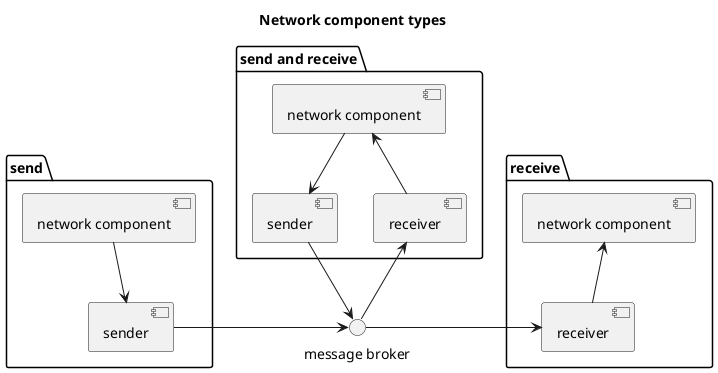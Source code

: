 @startuml

title Network component types

interface "message broker" as broker


package "send and receive" {
    [sender] as sender
    [receiver] as receiver
    [network component] as ncomponent
}

broker <-up- sender
broker --> receiver

ncomponent --> sender
ncomponent <-- receiver


package "send" {
    [sender] as sender2
    [network component] as ncomponent2
}

broker <-left- sender2

ncomponent2 --> sender2


package "receive" {
    [receiver] as receiver3
    [network component] as ncomponent3
}

broker -right-> receiver3

ncomponent3 <-- receiver3

@enduml

